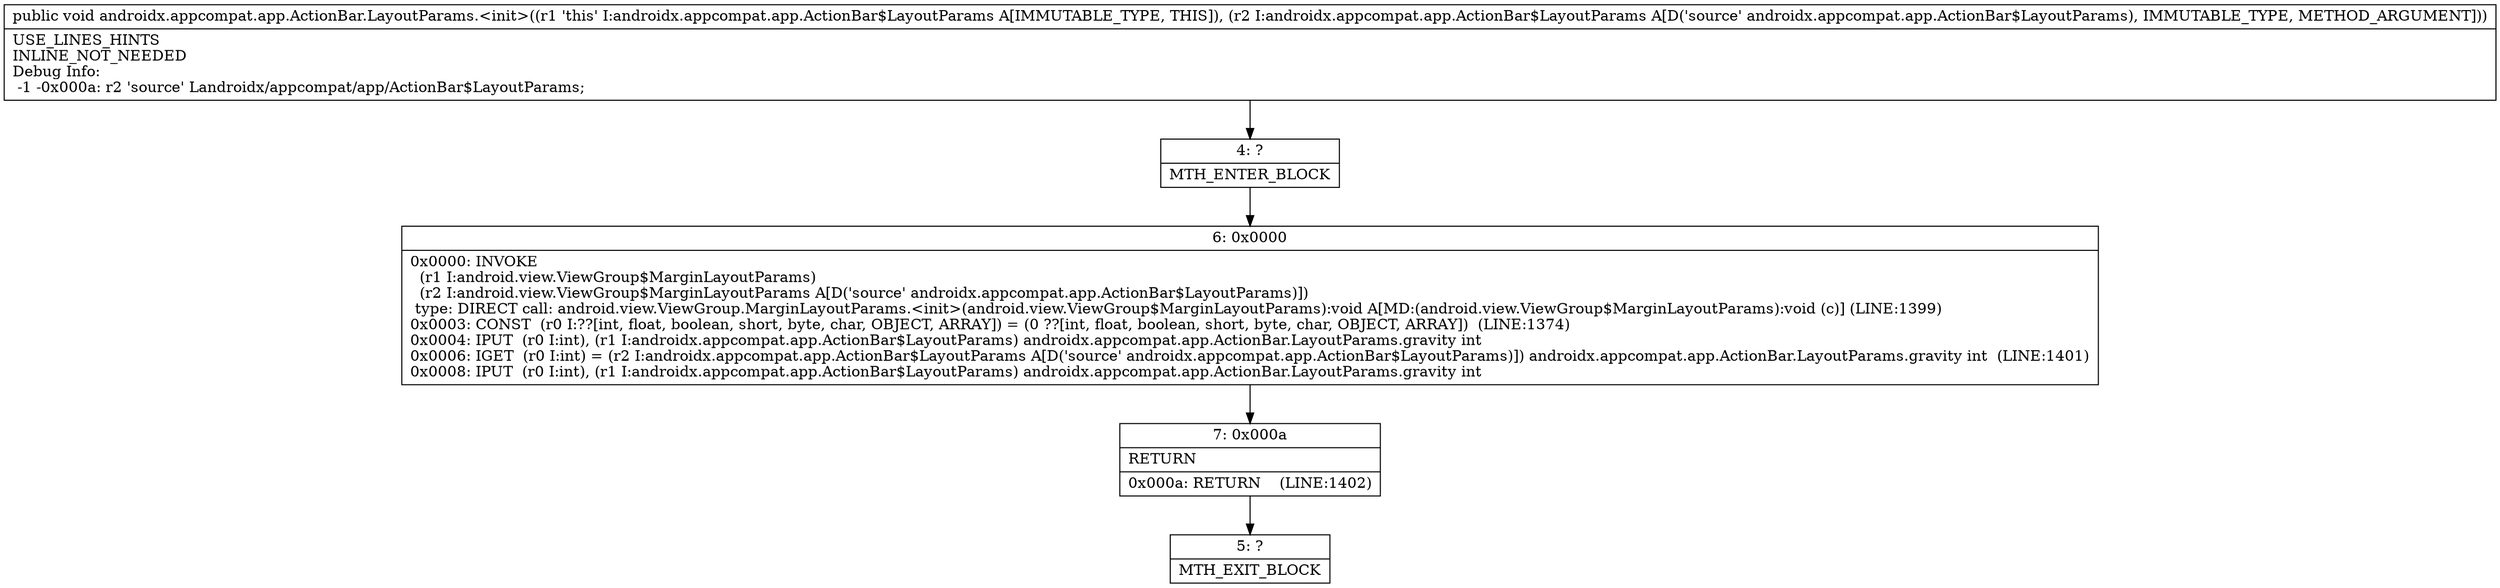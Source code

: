 digraph "CFG forandroidx.appcompat.app.ActionBar.LayoutParams.\<init\>(Landroidx\/appcompat\/app\/ActionBar$LayoutParams;)V" {
Node_4 [shape=record,label="{4\:\ ?|MTH_ENTER_BLOCK\l}"];
Node_6 [shape=record,label="{6\:\ 0x0000|0x0000: INVOKE  \l  (r1 I:android.view.ViewGroup$MarginLayoutParams)\l  (r2 I:android.view.ViewGroup$MarginLayoutParams A[D('source' androidx.appcompat.app.ActionBar$LayoutParams)])\l type: DIRECT call: android.view.ViewGroup.MarginLayoutParams.\<init\>(android.view.ViewGroup$MarginLayoutParams):void A[MD:(android.view.ViewGroup$MarginLayoutParams):void (c)] (LINE:1399)\l0x0003: CONST  (r0 I:??[int, float, boolean, short, byte, char, OBJECT, ARRAY]) = (0 ??[int, float, boolean, short, byte, char, OBJECT, ARRAY])  (LINE:1374)\l0x0004: IPUT  (r0 I:int), (r1 I:androidx.appcompat.app.ActionBar$LayoutParams) androidx.appcompat.app.ActionBar.LayoutParams.gravity int \l0x0006: IGET  (r0 I:int) = (r2 I:androidx.appcompat.app.ActionBar$LayoutParams A[D('source' androidx.appcompat.app.ActionBar$LayoutParams)]) androidx.appcompat.app.ActionBar.LayoutParams.gravity int  (LINE:1401)\l0x0008: IPUT  (r0 I:int), (r1 I:androidx.appcompat.app.ActionBar$LayoutParams) androidx.appcompat.app.ActionBar.LayoutParams.gravity int \l}"];
Node_7 [shape=record,label="{7\:\ 0x000a|RETURN\l|0x000a: RETURN    (LINE:1402)\l}"];
Node_5 [shape=record,label="{5\:\ ?|MTH_EXIT_BLOCK\l}"];
MethodNode[shape=record,label="{public void androidx.appcompat.app.ActionBar.LayoutParams.\<init\>((r1 'this' I:androidx.appcompat.app.ActionBar$LayoutParams A[IMMUTABLE_TYPE, THIS]), (r2 I:androidx.appcompat.app.ActionBar$LayoutParams A[D('source' androidx.appcompat.app.ActionBar$LayoutParams), IMMUTABLE_TYPE, METHOD_ARGUMENT]))  | USE_LINES_HINTS\lINLINE_NOT_NEEDED\lDebug Info:\l  \-1 \-0x000a: r2 'source' Landroidx\/appcompat\/app\/ActionBar$LayoutParams;\l}"];
MethodNode -> Node_4;Node_4 -> Node_6;
Node_6 -> Node_7;
Node_7 -> Node_5;
}

